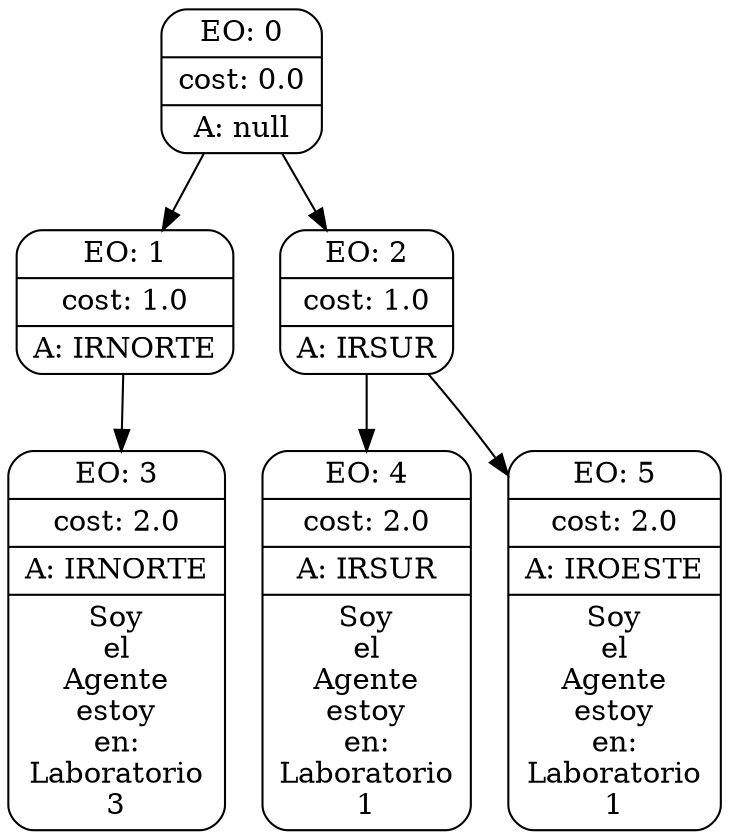 digraph g {
node [shape = Mrecord];
nodo0[label="{EO: 0|cost: 0.0|A: null}"]
nodo1[label="{EO: 1|cost: 1.0|A: IRNORTE}"]
nodo3[label="{EO: 3|cost: 2.0|A: IRNORTE|Soy\nel\nAgente\nestoy\nen:\nLaboratorio\n3}"]

nodo1 -> nodo3;

nodo0 -> nodo1;
nodo2[label="{EO: 2|cost: 1.0|A: IRSUR}"]
nodo4[label="{EO: 4|cost: 2.0|A: IRSUR|Soy\nel\nAgente\nestoy\nen:\nLaboratorio\n1}"]

nodo2 -> nodo4;
nodo5[label="{EO: 5|cost: 2.0|A: IROESTE|Soy\nel\nAgente\nestoy\nen:\nLaboratorio\n1}"]

nodo2 -> nodo5;

nodo0 -> nodo2;


}